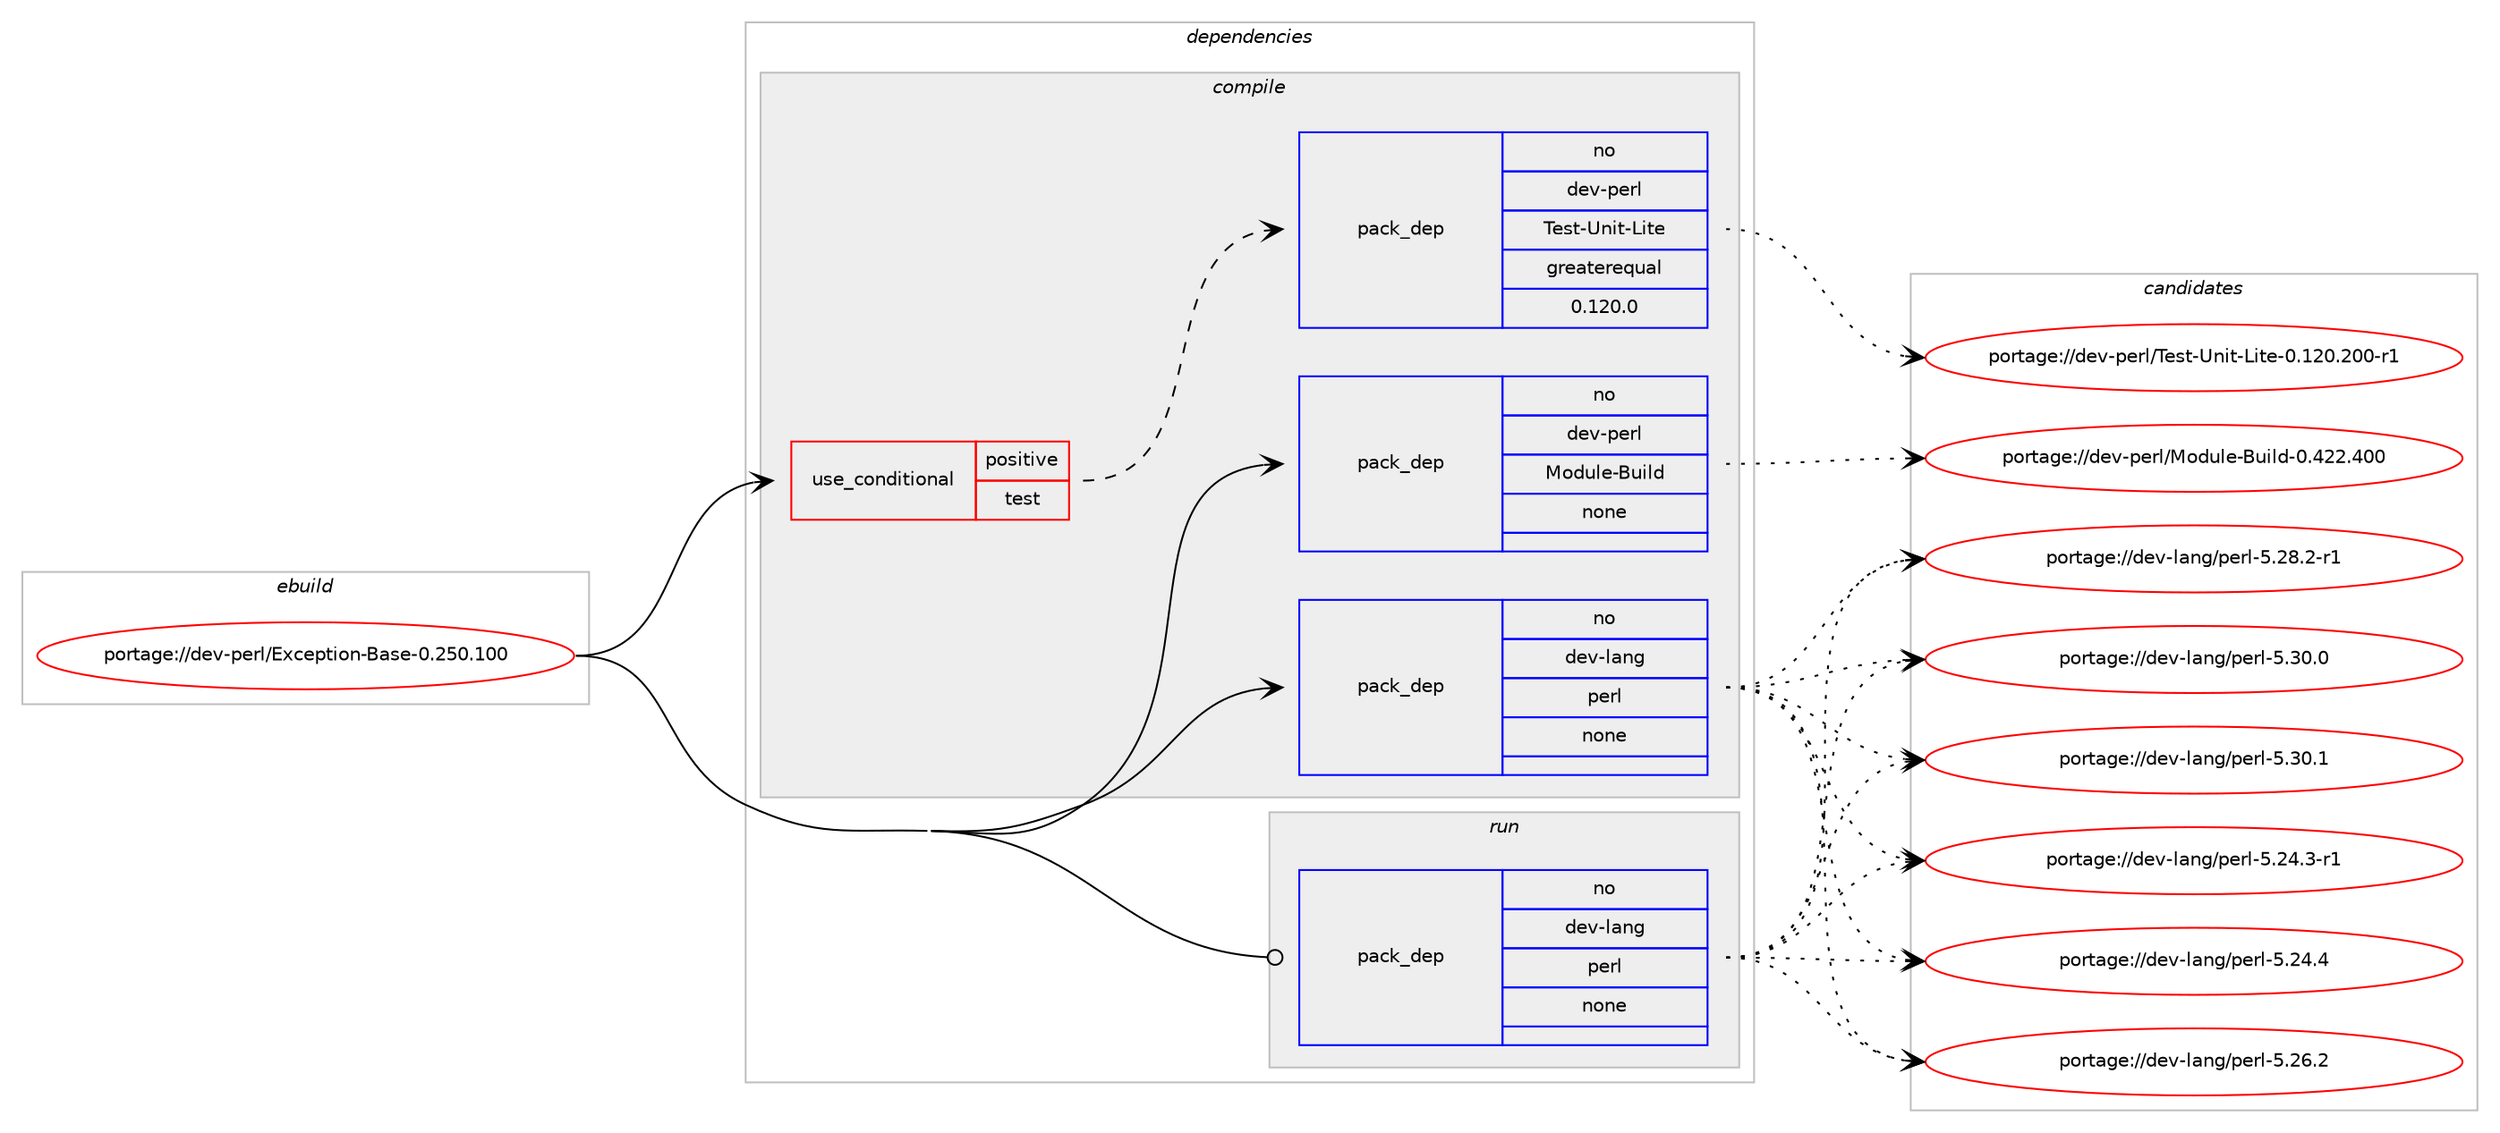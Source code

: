 digraph prolog {

# *************
# Graph options
# *************

newrank=true;
concentrate=true;
compound=true;
graph [rankdir=LR,fontname=Helvetica,fontsize=10,ranksep=1.5];#, ranksep=2.5, nodesep=0.2];
edge  [arrowhead=vee];
node  [fontname=Helvetica,fontsize=10];

# **********
# The ebuild
# **********

subgraph cluster_leftcol {
color=gray;
rank=same;
label=<<i>ebuild</i>>;
id [label="portage://dev-perl/Exception-Base-0.250.100", color=red, width=4, href="../dev-perl/Exception-Base-0.250.100.svg"];
}

# ****************
# The dependencies
# ****************

subgraph cluster_midcol {
color=gray;
label=<<i>dependencies</i>>;
subgraph cluster_compile {
fillcolor="#eeeeee";
style=filled;
label=<<i>compile</i>>;
subgraph cond22915 {
dependency112684 [label=<<TABLE BORDER="0" CELLBORDER="1" CELLSPACING="0" CELLPADDING="4"><TR><TD ROWSPAN="3" CELLPADDING="10">use_conditional</TD></TR><TR><TD>positive</TD></TR><TR><TD>test</TD></TR></TABLE>>, shape=none, color=red];
subgraph pack86591 {
dependency112685 [label=<<TABLE BORDER="0" CELLBORDER="1" CELLSPACING="0" CELLPADDING="4" WIDTH="220"><TR><TD ROWSPAN="6" CELLPADDING="30">pack_dep</TD></TR><TR><TD WIDTH="110">no</TD></TR><TR><TD>dev-perl</TD></TR><TR><TD>Test-Unit-Lite</TD></TR><TR><TD>greaterequal</TD></TR><TR><TD>0.120.0</TD></TR></TABLE>>, shape=none, color=blue];
}
dependency112684:e -> dependency112685:w [weight=20,style="dashed",arrowhead="vee"];
}
id:e -> dependency112684:w [weight=20,style="solid",arrowhead="vee"];
subgraph pack86592 {
dependency112686 [label=<<TABLE BORDER="0" CELLBORDER="1" CELLSPACING="0" CELLPADDING="4" WIDTH="220"><TR><TD ROWSPAN="6" CELLPADDING="30">pack_dep</TD></TR><TR><TD WIDTH="110">no</TD></TR><TR><TD>dev-lang</TD></TR><TR><TD>perl</TD></TR><TR><TD>none</TD></TR><TR><TD></TD></TR></TABLE>>, shape=none, color=blue];
}
id:e -> dependency112686:w [weight=20,style="solid",arrowhead="vee"];
subgraph pack86593 {
dependency112687 [label=<<TABLE BORDER="0" CELLBORDER="1" CELLSPACING="0" CELLPADDING="4" WIDTH="220"><TR><TD ROWSPAN="6" CELLPADDING="30">pack_dep</TD></TR><TR><TD WIDTH="110">no</TD></TR><TR><TD>dev-perl</TD></TR><TR><TD>Module-Build</TD></TR><TR><TD>none</TD></TR><TR><TD></TD></TR></TABLE>>, shape=none, color=blue];
}
id:e -> dependency112687:w [weight=20,style="solid",arrowhead="vee"];
}
subgraph cluster_compileandrun {
fillcolor="#eeeeee";
style=filled;
label=<<i>compile and run</i>>;
}
subgraph cluster_run {
fillcolor="#eeeeee";
style=filled;
label=<<i>run</i>>;
subgraph pack86594 {
dependency112688 [label=<<TABLE BORDER="0" CELLBORDER="1" CELLSPACING="0" CELLPADDING="4" WIDTH="220"><TR><TD ROWSPAN="6" CELLPADDING="30">pack_dep</TD></TR><TR><TD WIDTH="110">no</TD></TR><TR><TD>dev-lang</TD></TR><TR><TD>perl</TD></TR><TR><TD>none</TD></TR><TR><TD></TD></TR></TABLE>>, shape=none, color=blue];
}
id:e -> dependency112688:w [weight=20,style="solid",arrowhead="odot"];
}
}

# **************
# The candidates
# **************

subgraph cluster_choices {
rank=same;
color=gray;
label=<<i>candidates</i>>;

subgraph choice86591 {
color=black;
nodesep=1;
choiceportage10010111845112101114108478410111511645851101051164576105116101454846495048465048484511449 [label="portage://dev-perl/Test-Unit-Lite-0.120.200-r1", color=red, width=4,href="../dev-perl/Test-Unit-Lite-0.120.200-r1.svg"];
dependency112685:e -> choiceportage10010111845112101114108478410111511645851101051164576105116101454846495048465048484511449:w [style=dotted,weight="100"];
}
subgraph choice86592 {
color=black;
nodesep=1;
choiceportage100101118451089711010347112101114108455346505246514511449 [label="portage://dev-lang/perl-5.24.3-r1", color=red, width=4,href="../dev-lang/perl-5.24.3-r1.svg"];
choiceportage10010111845108971101034711210111410845534650524652 [label="portage://dev-lang/perl-5.24.4", color=red, width=4,href="../dev-lang/perl-5.24.4.svg"];
choiceportage10010111845108971101034711210111410845534650544650 [label="portage://dev-lang/perl-5.26.2", color=red, width=4,href="../dev-lang/perl-5.26.2.svg"];
choiceportage100101118451089711010347112101114108455346505646504511449 [label="portage://dev-lang/perl-5.28.2-r1", color=red, width=4,href="../dev-lang/perl-5.28.2-r1.svg"];
choiceportage10010111845108971101034711210111410845534651484648 [label="portage://dev-lang/perl-5.30.0", color=red, width=4,href="../dev-lang/perl-5.30.0.svg"];
choiceportage10010111845108971101034711210111410845534651484649 [label="portage://dev-lang/perl-5.30.1", color=red, width=4,href="../dev-lang/perl-5.30.1.svg"];
dependency112686:e -> choiceportage100101118451089711010347112101114108455346505246514511449:w [style=dotted,weight="100"];
dependency112686:e -> choiceportage10010111845108971101034711210111410845534650524652:w [style=dotted,weight="100"];
dependency112686:e -> choiceportage10010111845108971101034711210111410845534650544650:w [style=dotted,weight="100"];
dependency112686:e -> choiceportage100101118451089711010347112101114108455346505646504511449:w [style=dotted,weight="100"];
dependency112686:e -> choiceportage10010111845108971101034711210111410845534651484648:w [style=dotted,weight="100"];
dependency112686:e -> choiceportage10010111845108971101034711210111410845534651484649:w [style=dotted,weight="100"];
}
subgraph choice86593 {
color=black;
nodesep=1;
choiceportage100101118451121011141084777111100117108101456611710510810045484652505046524848 [label="portage://dev-perl/Module-Build-0.422.400", color=red, width=4,href="../dev-perl/Module-Build-0.422.400.svg"];
dependency112687:e -> choiceportage100101118451121011141084777111100117108101456611710510810045484652505046524848:w [style=dotted,weight="100"];
}
subgraph choice86594 {
color=black;
nodesep=1;
choiceportage100101118451089711010347112101114108455346505246514511449 [label="portage://dev-lang/perl-5.24.3-r1", color=red, width=4,href="../dev-lang/perl-5.24.3-r1.svg"];
choiceportage10010111845108971101034711210111410845534650524652 [label="portage://dev-lang/perl-5.24.4", color=red, width=4,href="../dev-lang/perl-5.24.4.svg"];
choiceportage10010111845108971101034711210111410845534650544650 [label="portage://dev-lang/perl-5.26.2", color=red, width=4,href="../dev-lang/perl-5.26.2.svg"];
choiceportage100101118451089711010347112101114108455346505646504511449 [label="portage://dev-lang/perl-5.28.2-r1", color=red, width=4,href="../dev-lang/perl-5.28.2-r1.svg"];
choiceportage10010111845108971101034711210111410845534651484648 [label="portage://dev-lang/perl-5.30.0", color=red, width=4,href="../dev-lang/perl-5.30.0.svg"];
choiceportage10010111845108971101034711210111410845534651484649 [label="portage://dev-lang/perl-5.30.1", color=red, width=4,href="../dev-lang/perl-5.30.1.svg"];
dependency112688:e -> choiceportage100101118451089711010347112101114108455346505246514511449:w [style=dotted,weight="100"];
dependency112688:e -> choiceportage10010111845108971101034711210111410845534650524652:w [style=dotted,weight="100"];
dependency112688:e -> choiceportage10010111845108971101034711210111410845534650544650:w [style=dotted,weight="100"];
dependency112688:e -> choiceportage100101118451089711010347112101114108455346505646504511449:w [style=dotted,weight="100"];
dependency112688:e -> choiceportage10010111845108971101034711210111410845534651484648:w [style=dotted,weight="100"];
dependency112688:e -> choiceportage10010111845108971101034711210111410845534651484649:w [style=dotted,weight="100"];
}
}

}
